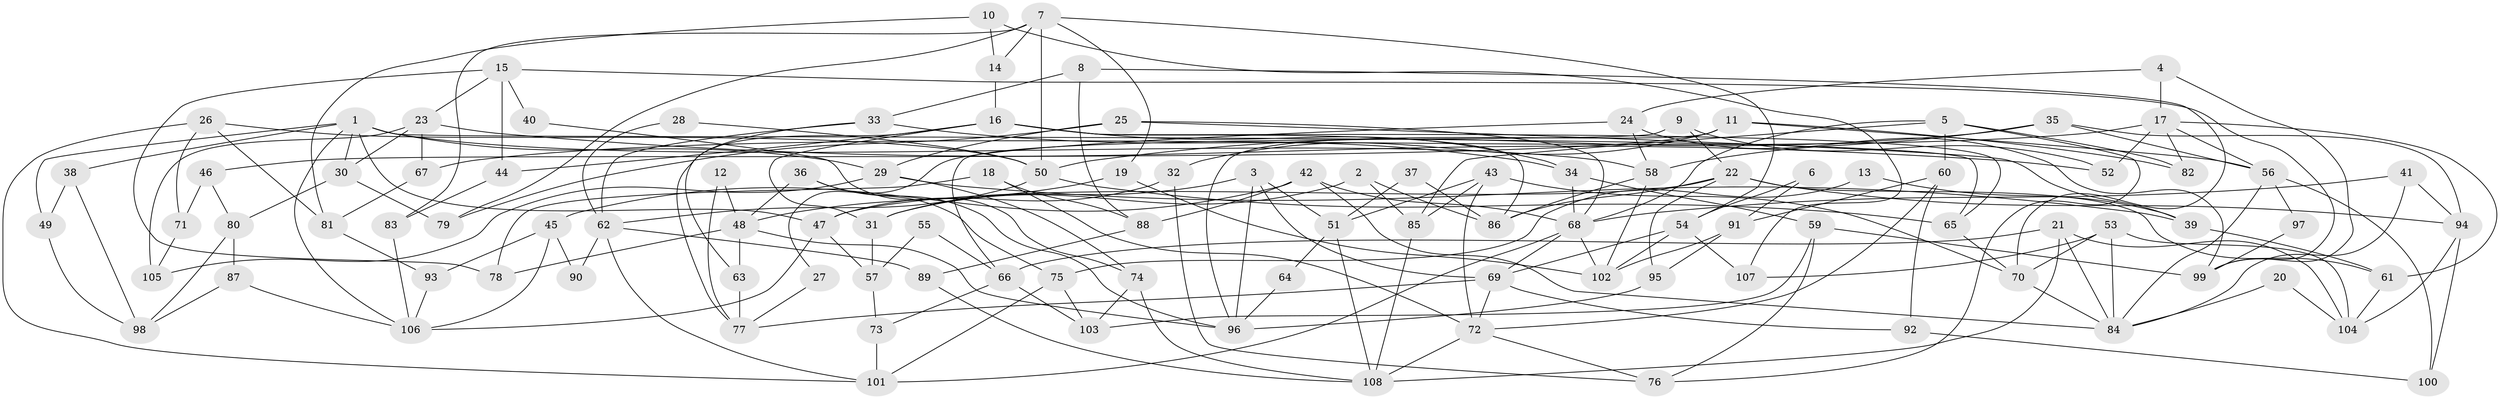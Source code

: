 // Generated by graph-tools (version 1.1) at 2025/50/03/09/25 03:50:03]
// undirected, 108 vertices, 216 edges
graph export_dot {
graph [start="1"]
  node [color=gray90,style=filled];
  1;
  2;
  3;
  4;
  5;
  6;
  7;
  8;
  9;
  10;
  11;
  12;
  13;
  14;
  15;
  16;
  17;
  18;
  19;
  20;
  21;
  22;
  23;
  24;
  25;
  26;
  27;
  28;
  29;
  30;
  31;
  32;
  33;
  34;
  35;
  36;
  37;
  38;
  39;
  40;
  41;
  42;
  43;
  44;
  45;
  46;
  47;
  48;
  49;
  50;
  51;
  52;
  53;
  54;
  55;
  56;
  57;
  58;
  59;
  60;
  61;
  62;
  63;
  64;
  65;
  66;
  67;
  68;
  69;
  70;
  71;
  72;
  73;
  74;
  75;
  76;
  77;
  78;
  79;
  80;
  81;
  82;
  83;
  84;
  85;
  86;
  87;
  88;
  89;
  90;
  91;
  92;
  93;
  94;
  95;
  96;
  97;
  98;
  99;
  100;
  101;
  102;
  103;
  104;
  105;
  106;
  107;
  108;
  1 -- 106;
  1 -- 65;
  1 -- 29;
  1 -- 30;
  1 -- 38;
  1 -- 47;
  1 -- 49;
  1 -- 58;
  2 -- 86;
  2 -- 31;
  2 -- 85;
  3 -- 96;
  3 -- 69;
  3 -- 31;
  3 -- 51;
  4 -- 17;
  4 -- 99;
  4 -- 24;
  5 -- 85;
  5 -- 76;
  5 -- 60;
  5 -- 68;
  5 -- 82;
  6 -- 91;
  6 -- 54;
  7 -- 79;
  7 -- 50;
  7 -- 14;
  7 -- 19;
  7 -- 54;
  7 -- 83;
  8 -- 33;
  8 -- 70;
  8 -- 88;
  9 -- 52;
  9 -- 22;
  9 -- 66;
  10 -- 14;
  10 -- 107;
  10 -- 81;
  11 -- 56;
  11 -- 82;
  11 -- 32;
  11 -- 46;
  11 -- 96;
  12 -- 77;
  12 -- 48;
  13 -- 39;
  13 -- 75;
  14 -- 16;
  15 -- 99;
  15 -- 78;
  15 -- 23;
  15 -- 40;
  15 -- 44;
  16 -- 86;
  16 -- 34;
  16 -- 31;
  16 -- 44;
  16 -- 65;
  16 -- 77;
  17 -- 56;
  17 -- 67;
  17 -- 52;
  17 -- 61;
  17 -- 82;
  18 -- 72;
  18 -- 88;
  18 -- 78;
  19 -- 102;
  19 -- 48;
  20 -- 104;
  20 -- 84;
  21 -- 104;
  21 -- 108;
  21 -- 66;
  21 -- 84;
  22 -- 94;
  22 -- 47;
  22 -- 61;
  22 -- 86;
  22 -- 95;
  23 -- 30;
  23 -- 52;
  23 -- 67;
  23 -- 105;
  24 -- 58;
  24 -- 27;
  24 -- 99;
  25 -- 39;
  25 -- 68;
  25 -- 29;
  25 -- 79;
  26 -- 50;
  26 -- 101;
  26 -- 71;
  26 -- 81;
  27 -- 77;
  28 -- 62;
  28 -- 50;
  29 -- 39;
  29 -- 74;
  29 -- 105;
  30 -- 80;
  30 -- 79;
  31 -- 57;
  32 -- 47;
  32 -- 76;
  33 -- 63;
  33 -- 34;
  33 -- 62;
  34 -- 59;
  34 -- 68;
  35 -- 58;
  35 -- 50;
  35 -- 56;
  35 -- 94;
  36 -- 48;
  36 -- 75;
  36 -- 96;
  37 -- 51;
  37 -- 86;
  38 -- 98;
  38 -- 49;
  39 -- 61;
  40 -- 74;
  41 -- 68;
  41 -- 94;
  41 -- 84;
  42 -- 84;
  42 -- 68;
  42 -- 45;
  42 -- 88;
  43 -- 51;
  43 -- 72;
  43 -- 70;
  43 -- 85;
  44 -- 83;
  45 -- 106;
  45 -- 90;
  45 -- 93;
  46 -- 71;
  46 -- 80;
  47 -- 106;
  47 -- 57;
  48 -- 96;
  48 -- 63;
  48 -- 78;
  49 -- 98;
  50 -- 65;
  50 -- 62;
  51 -- 108;
  51 -- 64;
  53 -- 70;
  53 -- 84;
  53 -- 104;
  53 -- 107;
  54 -- 102;
  54 -- 69;
  54 -- 107;
  55 -- 66;
  55 -- 57;
  56 -- 84;
  56 -- 97;
  56 -- 100;
  57 -- 73;
  58 -- 102;
  58 -- 86;
  59 -- 76;
  59 -- 103;
  59 -- 99;
  60 -- 92;
  60 -- 72;
  60 -- 91;
  61 -- 104;
  62 -- 101;
  62 -- 89;
  62 -- 90;
  63 -- 77;
  64 -- 96;
  65 -- 70;
  66 -- 73;
  66 -- 103;
  67 -- 81;
  68 -- 69;
  68 -- 101;
  68 -- 102;
  69 -- 72;
  69 -- 77;
  69 -- 92;
  70 -- 84;
  71 -- 105;
  72 -- 108;
  72 -- 76;
  73 -- 101;
  74 -- 108;
  74 -- 103;
  75 -- 103;
  75 -- 101;
  80 -- 87;
  80 -- 98;
  81 -- 93;
  83 -- 106;
  85 -- 108;
  87 -- 98;
  87 -- 106;
  88 -- 89;
  89 -- 108;
  91 -- 95;
  91 -- 102;
  92 -- 100;
  93 -- 106;
  94 -- 104;
  94 -- 100;
  95 -- 96;
  97 -- 99;
}
